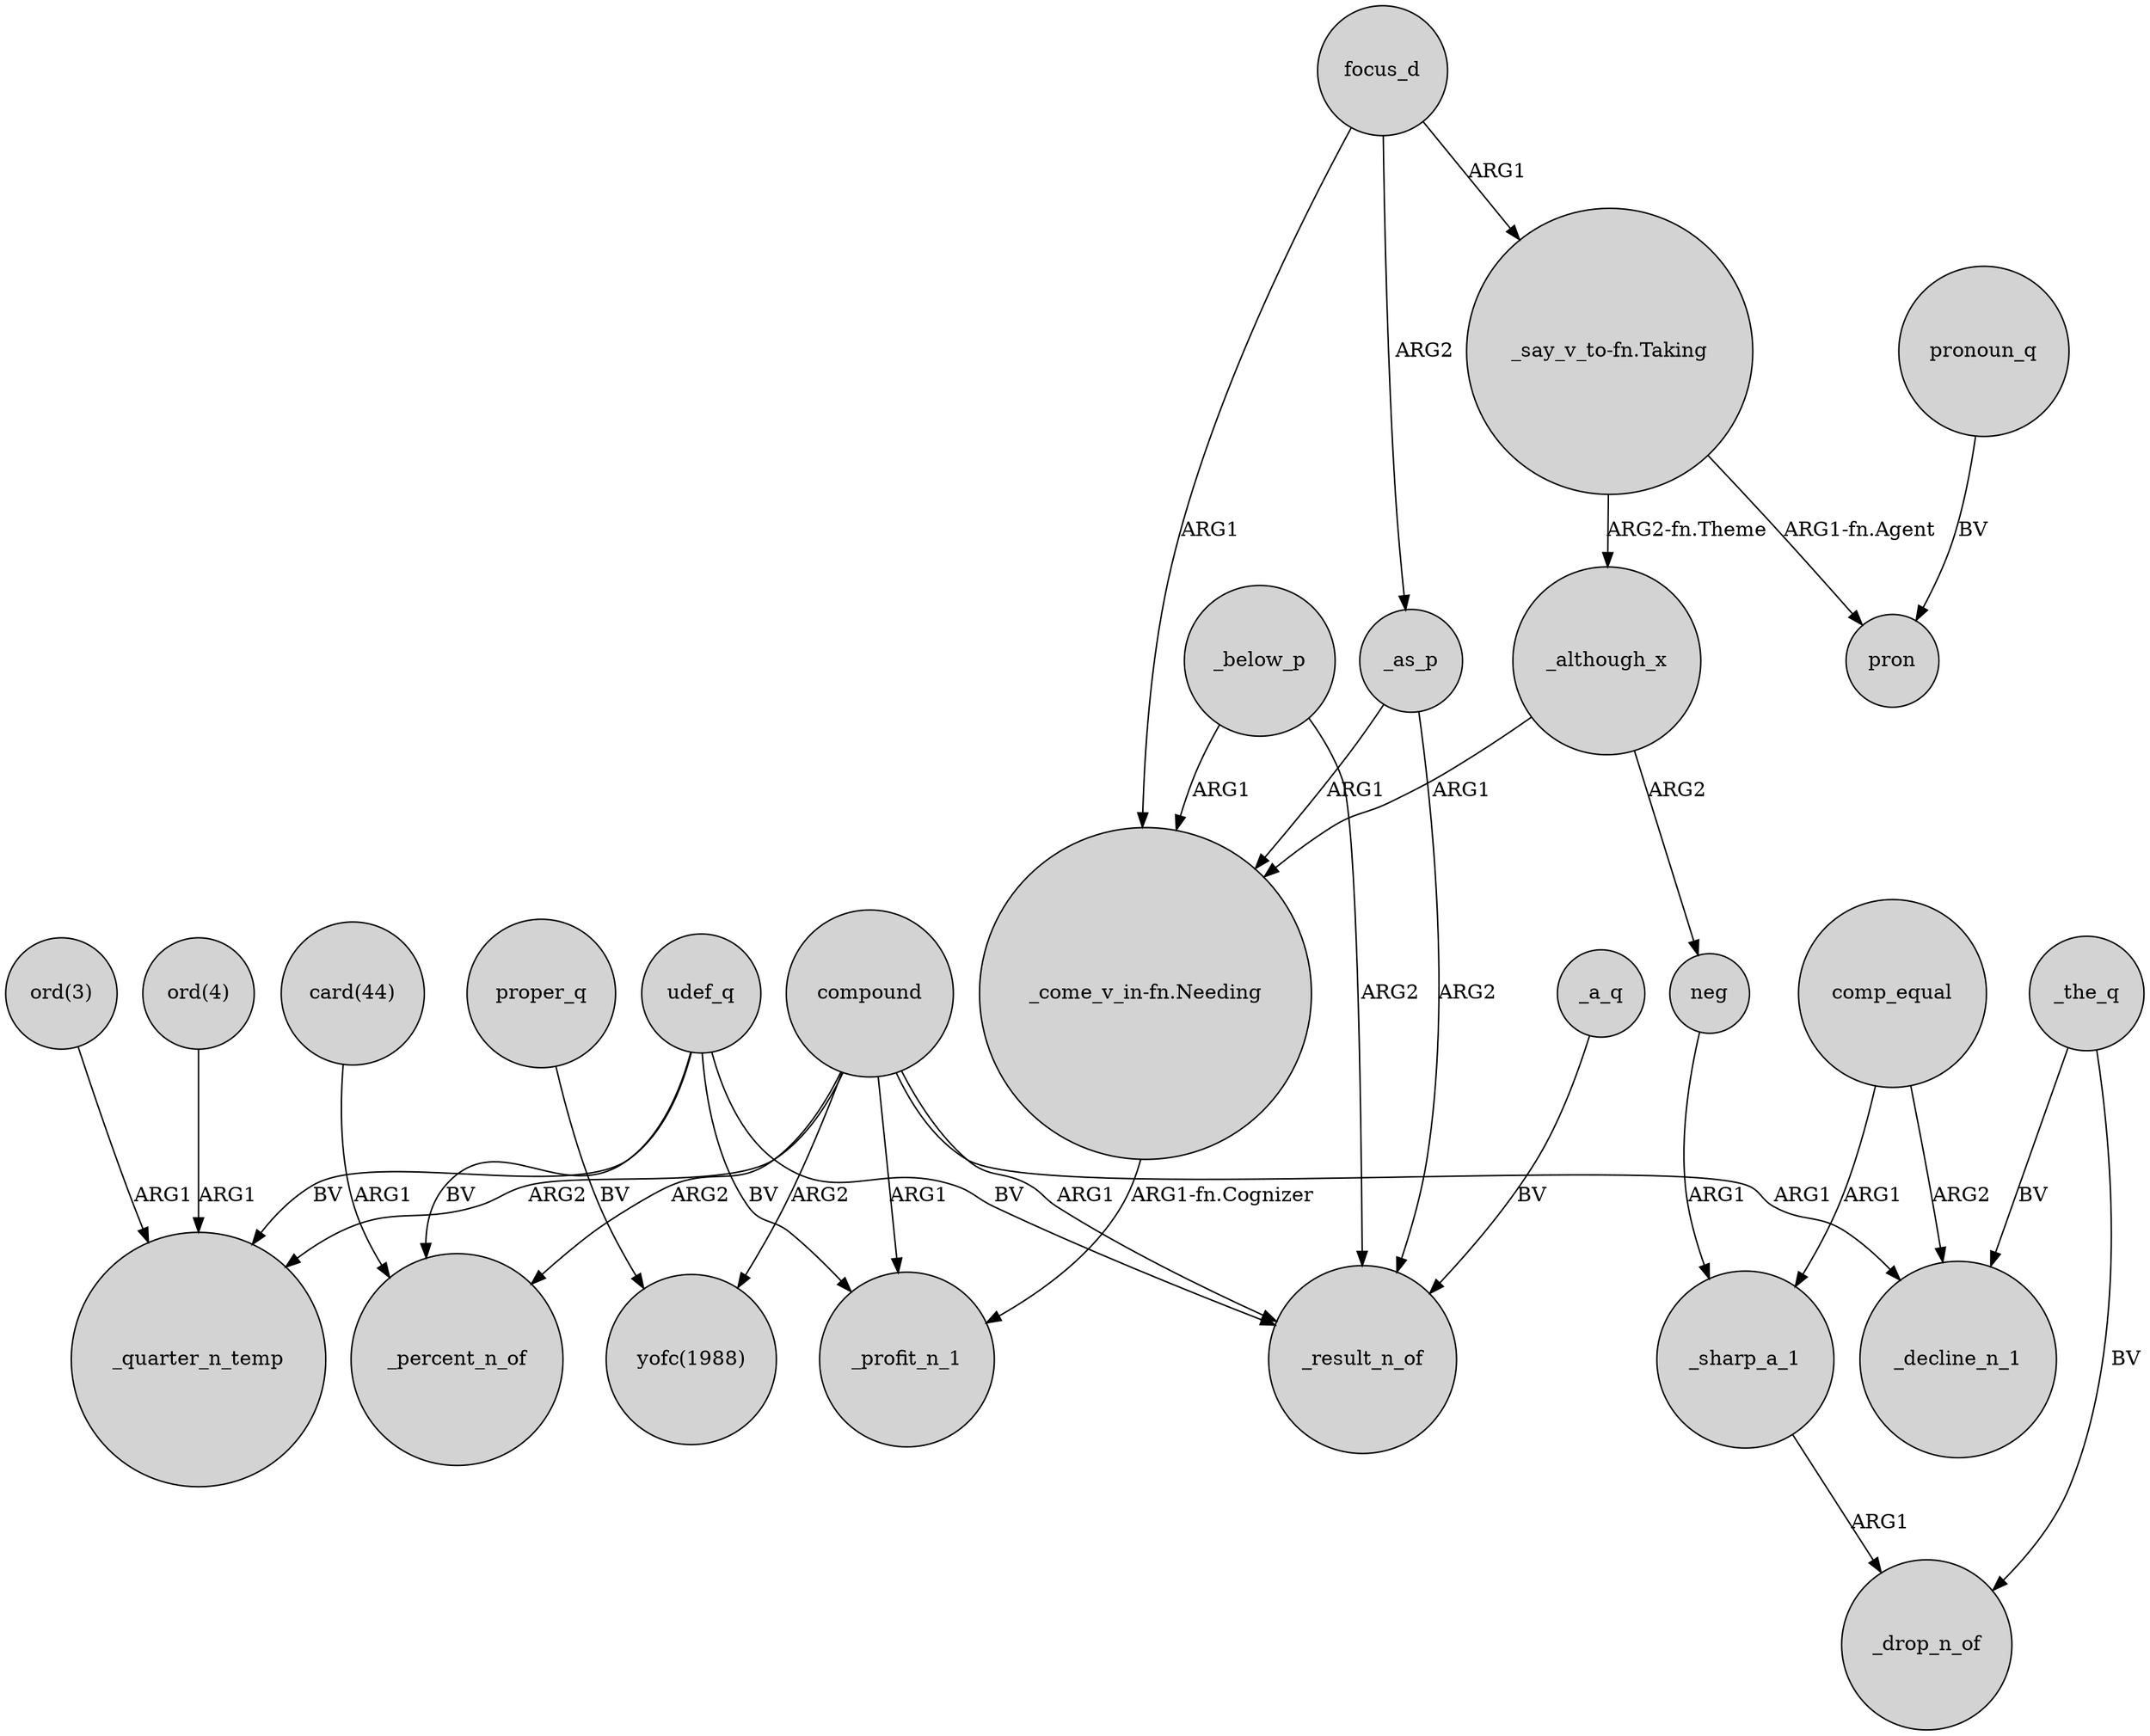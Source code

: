 digraph {
	node [shape=circle style=filled]
	"ord(3)" -> _quarter_n_temp [label=ARG1]
	focus_d -> "_say_v_to-fn.Taking" [label=ARG1]
	compound -> "yofc(1988)" [label=ARG2]
	udef_q -> _profit_n_1 [label=BV]
	_sharp_a_1 -> _drop_n_of [label=ARG1]
	neg -> _sharp_a_1 [label=ARG1]
	_below_p -> _result_n_of [label=ARG2]
	compound -> _decline_n_1 [label=ARG1]
	"_say_v_to-fn.Taking" -> pron [label="ARG1-fn.Agent"]
	pronoun_q -> pron [label=BV]
	_as_p -> _result_n_of [label=ARG2]
	compound -> _quarter_n_temp [label=ARG2]
	_below_p -> "_come_v_in-fn.Needing" [label=ARG1]
	udef_q -> _percent_n_of [label=BV]
	_the_q -> _drop_n_of [label=BV]
	"card(44)" -> _percent_n_of [label=ARG1]
	compound -> _percent_n_of [label=ARG2]
	"_say_v_to-fn.Taking" -> _although_x [label="ARG2-fn.Theme"]
	compound -> _profit_n_1 [label=ARG1]
	focus_d -> "_come_v_in-fn.Needing" [label=ARG1]
	_although_x -> "_come_v_in-fn.Needing" [label=ARG1]
	_although_x -> neg [label=ARG2]
	"ord(4)" -> _quarter_n_temp [label=ARG1]
	proper_q -> "yofc(1988)" [label=BV]
	comp_equal -> _decline_n_1 [label=ARG2]
	_a_q -> _result_n_of [label=BV]
	"_come_v_in-fn.Needing" -> _profit_n_1 [label="ARG1-fn.Cognizer"]
	udef_q -> _quarter_n_temp [label=BV]
	focus_d -> _as_p [label=ARG2]
	_the_q -> _decline_n_1 [label=BV]
	compound -> _result_n_of [label=ARG1]
	udef_q -> _result_n_of [label=BV]
	comp_equal -> _sharp_a_1 [label=ARG1]
	_as_p -> "_come_v_in-fn.Needing" [label=ARG1]
}
